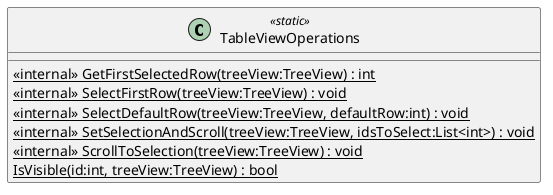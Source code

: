 @startuml
class TableViewOperations <<static>> {
    <<internal>> {static} GetFirstSelectedRow(treeView:TreeView) : int
    <<internal>> {static} SelectFirstRow(treeView:TreeView) : void
    <<internal>> {static} SelectDefaultRow(treeView:TreeView, defaultRow:int) : void
    <<internal>> {static} SetSelectionAndScroll(treeView:TreeView, idsToSelect:List<int>) : void
    <<internal>> {static} ScrollToSelection(treeView:TreeView) : void
    {static} IsVisible(id:int, treeView:TreeView) : bool
}
@enduml
